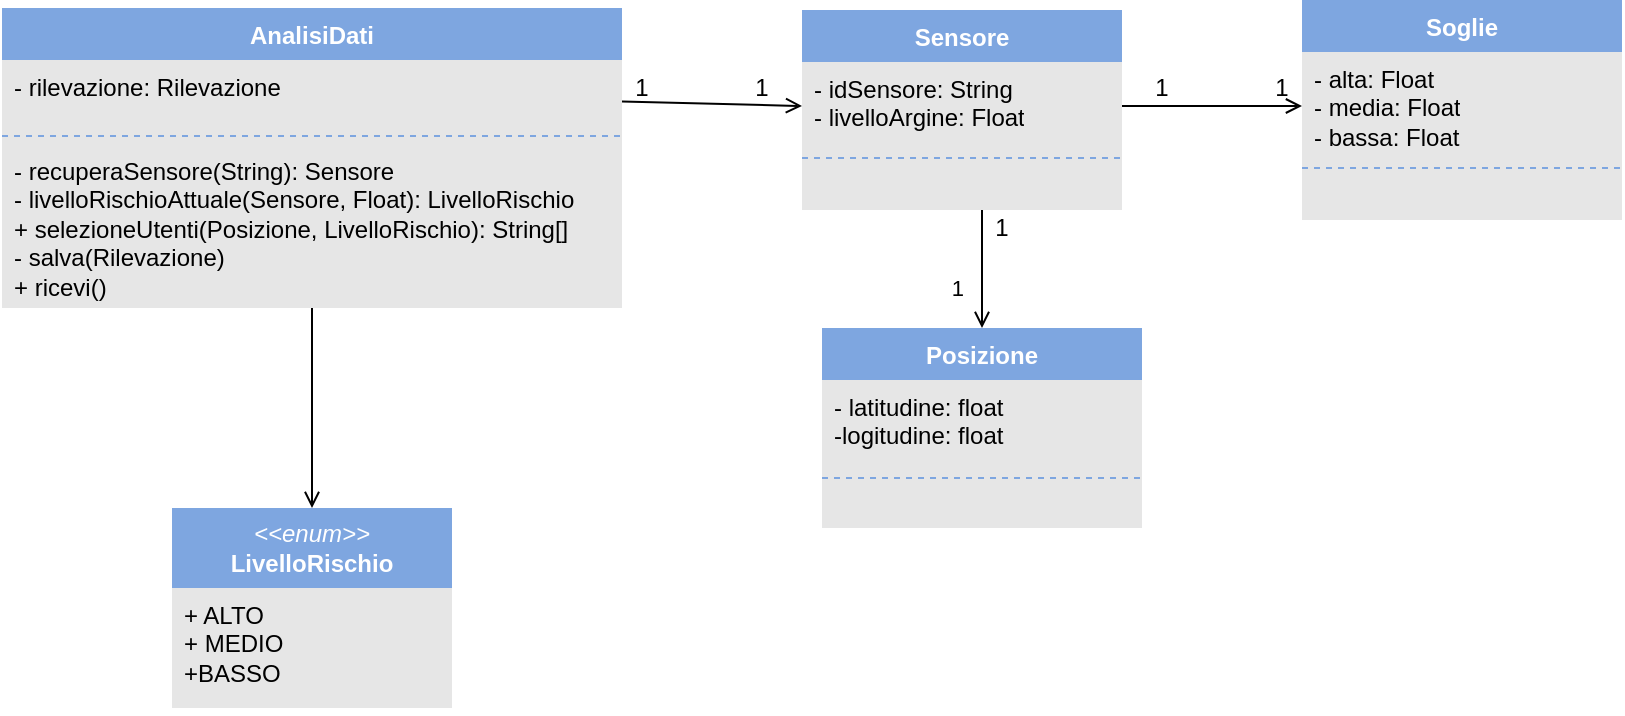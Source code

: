 <mxfile version="27.0.9">
  <diagram name="Pagina-1" id="kvsbXQLho8J0N1n9lPZK">
    <mxGraphModel dx="1042" dy="722" grid="1" gridSize="10" guides="1" tooltips="1" connect="1" arrows="1" fold="1" page="1" pageScale="1" pageWidth="827" pageHeight="1169" math="0" shadow="0">
      <root>
        <mxCell id="0" />
        <mxCell id="1" parent="0" />
        <mxCell id="aMiIsFAKn5lQdkfIerml-16" style="edgeStyle=orthogonalEdgeStyle;rounded=0;orthogonalLoop=1;jettySize=auto;html=1;entryX=0.5;entryY=0;entryDx=0;entryDy=0;endArrow=open;startFill=0;endFill=0;" parent="1" source="aMiIsFAKn5lQdkfIerml-1" target="aMiIsFAKn5lQdkfIerml-17" edge="1">
          <mxGeometry relative="1" as="geometry">
            <mxPoint x="165" y="370" as="targetPoint" />
          </mxGeometry>
        </mxCell>
        <mxCell id="aMiIsFAKn5lQdkfIerml-1" value="AnalisiDati" style="swimlane;fontStyle=1;align=center;verticalAlign=top;childLayout=stackLayout;horizontal=1;startSize=26;horizontalStack=0;resizeParent=1;resizeParentMax=0;resizeLast=0;collapsible=1;marginBottom=0;whiteSpace=wrap;html=1;fillColor=#7EA6E0;strokeColor=none;fontColor=#FFFFFF;swimlaneFillColor=#E6E6E6;" parent="1" vertex="1">
          <mxGeometry x="10" y="120" width="310" height="150" as="geometry" />
        </mxCell>
        <mxCell id="aMiIsFAKn5lQdkfIerml-2" value="- rilevazione: Rilevazione" style="text;strokeColor=none;fillColor=none;align=left;verticalAlign=top;spacingLeft=4;spacingRight=4;overflow=hidden;rotatable=0;points=[[0,0.5],[1,0.5]];portConstraint=eastwest;whiteSpace=wrap;html=1;" parent="aMiIsFAKn5lQdkfIerml-1" vertex="1">
          <mxGeometry y="26" width="310" height="34" as="geometry" />
        </mxCell>
        <mxCell id="aMiIsFAKn5lQdkfIerml-3" value="" style="line;strokeWidth=1;fillColor=none;align=left;verticalAlign=middle;spacingTop=-1;spacingLeft=3;spacingRight=3;rotatable=0;labelPosition=right;points=[];portConstraint=eastwest;strokeColor=#7EA6E0;dashed=1;" parent="aMiIsFAKn5lQdkfIerml-1" vertex="1">
          <mxGeometry y="60" width="310" height="8" as="geometry" />
        </mxCell>
        <mxCell id="aMiIsFAKn5lQdkfIerml-4" value="&lt;div&gt;- recuperaSensore(String): Sensore&lt;/div&gt;&lt;div&gt;- livelloRischioAttuale(Sensore, Float): LivelloRischio&lt;/div&gt;&lt;div&gt;+ selezioneUtenti(Posizione, LivelloRischio): String[]&lt;/div&gt;&lt;div&gt;- salva(Rilevazione)&lt;/div&gt;+ ricevi()" style="text;strokeColor=none;fillColor=none;align=left;verticalAlign=top;spacingLeft=4;spacingRight=4;overflow=hidden;rotatable=0;points=[[0,0.5],[1,0.5]];portConstraint=eastwest;whiteSpace=wrap;html=1;" parent="aMiIsFAKn5lQdkfIerml-1" vertex="1">
          <mxGeometry y="68" width="310" height="82" as="geometry" />
        </mxCell>
        <mxCell id="aMiIsFAKn5lQdkfIerml-26" style="edgeStyle=orthogonalEdgeStyle;rounded=0;orthogonalLoop=1;jettySize=auto;html=1;entryX=0.5;entryY=0;entryDx=0;entryDy=0;endArrow=open;endFill=0;" parent="1" source="aMiIsFAKn5lQdkfIerml-6" target="aMiIsFAKn5lQdkfIerml-23" edge="1">
          <mxGeometry relative="1" as="geometry">
            <Array as="points">
              <mxPoint x="500" y="240" />
              <mxPoint x="500" y="240" />
            </Array>
          </mxGeometry>
        </mxCell>
        <mxCell id="aMiIsFAKn5lQdkfIerml-6" value="Sensore" style="swimlane;fontStyle=1;align=center;verticalAlign=top;childLayout=stackLayout;horizontal=1;startSize=26;horizontalStack=0;resizeParent=1;resizeParentMax=0;resizeLast=0;collapsible=1;marginBottom=0;whiteSpace=wrap;html=1;fillColor=#7EA6E0;strokeColor=none;fontColor=#FFFFFF;swimlaneFillColor=#E6E6E6;" parent="1" vertex="1">
          <mxGeometry x="410" y="121" width="160" height="100" as="geometry" />
        </mxCell>
        <mxCell id="aMiIsFAKn5lQdkfIerml-7" value="- idSensore: String&lt;div&gt;- livelloArgine: Float&lt;/div&gt;" style="text;strokeColor=none;fillColor=none;align=left;verticalAlign=top;spacingLeft=4;spacingRight=4;overflow=hidden;rotatable=0;points=[[0,0.5],[1,0.5]];portConstraint=eastwest;whiteSpace=wrap;html=1;" parent="aMiIsFAKn5lQdkfIerml-6" vertex="1">
          <mxGeometry y="26" width="160" height="44" as="geometry" />
        </mxCell>
        <mxCell id="aMiIsFAKn5lQdkfIerml-8" value="" style="line;strokeWidth=1;fillColor=none;align=left;verticalAlign=middle;spacingTop=-1;spacingLeft=3;spacingRight=3;rotatable=0;labelPosition=right;points=[];portConstraint=eastwest;strokeColor=#7EA6E0;dashed=1;" parent="aMiIsFAKn5lQdkfIerml-6" vertex="1">
          <mxGeometry y="70" width="160" height="8" as="geometry" />
        </mxCell>
        <mxCell id="c-OvmWWnV5PSCNmriRru-1" style="line;strokeWidth=1;fillColor=none;align=left;verticalAlign=middle;spacingTop=-1;spacingLeft=3;spacingRight=3;rotatable=0;labelPosition=right;points=[];portConstraint=eastwest;strokeColor=none;dashed=1;" vertex="1" parent="aMiIsFAKn5lQdkfIerml-6">
          <mxGeometry y="78" width="160" height="22" as="geometry" />
        </mxCell>
        <mxCell id="aMiIsFAKn5lQdkfIerml-9" value="Soglie" style="swimlane;fontStyle=1;align=center;verticalAlign=top;childLayout=stackLayout;horizontal=1;startSize=26;horizontalStack=0;resizeParent=1;resizeParentMax=0;resizeLast=0;collapsible=1;marginBottom=0;whiteSpace=wrap;html=1;fillColor=#7EA6E0;strokeColor=none;fontColor=#FFFFFF;swimlaneFillColor=#E6E6E6;" parent="1" vertex="1">
          <mxGeometry x="660" y="116" width="160" height="110" as="geometry" />
        </mxCell>
        <mxCell id="aMiIsFAKn5lQdkfIerml-10" value="- alta: Float&lt;div&gt;- media: Float&lt;/div&gt;&lt;div&gt;- bassa: Float&lt;/div&gt;" style="text;strokeColor=none;fillColor=none;align=left;verticalAlign=top;spacingLeft=4;spacingRight=4;overflow=hidden;rotatable=0;points=[[0,0.5],[1,0.5]];portConstraint=eastwest;whiteSpace=wrap;html=1;" parent="aMiIsFAKn5lQdkfIerml-9" vertex="1">
          <mxGeometry y="26" width="160" height="54" as="geometry" />
        </mxCell>
        <mxCell id="aMiIsFAKn5lQdkfIerml-11" value="" style="line;strokeWidth=1;fillColor=none;align=left;verticalAlign=middle;spacingTop=-1;spacingLeft=3;spacingRight=3;rotatable=0;labelPosition=right;points=[];portConstraint=eastwest;strokeColor=#7EA6E0;dashed=1;" parent="aMiIsFAKn5lQdkfIerml-9" vertex="1">
          <mxGeometry y="80" width="160" height="8" as="geometry" />
        </mxCell>
        <mxCell id="c-OvmWWnV5PSCNmriRru-3" style="line;strokeWidth=1;fillColor=none;align=left;verticalAlign=middle;spacingTop=-1;spacingLeft=3;spacingRight=3;rotatable=0;labelPosition=right;points=[];portConstraint=eastwest;strokeColor=none;dashed=1;" vertex="1" parent="aMiIsFAKn5lQdkfIerml-9">
          <mxGeometry y="88" width="160" height="22" as="geometry" />
        </mxCell>
        <mxCell id="aMiIsFAKn5lQdkfIerml-12" style="edgeStyle=orthogonalEdgeStyle;rounded=0;orthogonalLoop=1;jettySize=auto;html=1;entryX=0;entryY=0.5;entryDx=0;entryDy=0;endArrow=open;startFill=0;endFill=0;" parent="1" source="aMiIsFAKn5lQdkfIerml-7" target="aMiIsFAKn5lQdkfIerml-10" edge="1">
          <mxGeometry relative="1" as="geometry">
            <mxPoint x="610" y="169" as="targetPoint" />
          </mxGeometry>
        </mxCell>
        <mxCell id="aMiIsFAKn5lQdkfIerml-13" value="1" style="text;strokeColor=none;align=center;fillColor=none;html=1;verticalAlign=middle;whiteSpace=wrap;rounded=0;" parent="1" vertex="1">
          <mxGeometry x="380" y="150" width="20" height="20" as="geometry" />
        </mxCell>
        <mxCell id="aMiIsFAKn5lQdkfIerml-14" value="1" style="text;strokeColor=none;align=center;fillColor=none;html=1;verticalAlign=middle;whiteSpace=wrap;rounded=0;" parent="1" vertex="1">
          <mxGeometry x="580" y="150" width="20" height="20" as="geometry" />
        </mxCell>
        <mxCell id="aMiIsFAKn5lQdkfIerml-15" value="1" style="text;strokeColor=none;align=center;fillColor=none;html=1;verticalAlign=middle;whiteSpace=wrap;rounded=0;" parent="1" vertex="1">
          <mxGeometry x="640" y="150" width="20" height="20" as="geometry" />
        </mxCell>
        <mxCell id="aMiIsFAKn5lQdkfIerml-5" style="rounded=0;orthogonalLoop=1;jettySize=auto;html=1;endArrow=open;startFill=0;endFill=0;entryX=0;entryY=0.5;entryDx=0;entryDy=0;" parent="1" source="aMiIsFAKn5lQdkfIerml-2" target="aMiIsFAKn5lQdkfIerml-7" edge="1">
          <mxGeometry relative="1" as="geometry">
            <mxPoint x="400" y="190" as="targetPoint" />
          </mxGeometry>
        </mxCell>
        <mxCell id="aMiIsFAKn5lQdkfIerml-17" value="&lt;i&gt;&amp;lt;&amp;lt;enum&amp;gt;&amp;gt;&lt;/i&gt;&lt;div&gt;&lt;b&gt;LivelloRischio&lt;/b&gt;&lt;/div&gt;" style="swimlane;fontStyle=0;childLayout=stackLayout;horizontal=1;startSize=40;fillColor=#7EA6E0;horizontalStack=0;resizeParent=1;resizeParentMax=0;resizeLast=0;collapsible=1;marginBottom=0;whiteSpace=wrap;html=1;strokeColor=none;fontColor=#FFFFFF;swimlaneFillColor=#E6E6E6;" parent="1" vertex="1">
          <mxGeometry x="95" y="370" width="140" height="100" as="geometry" />
        </mxCell>
        <mxCell id="aMiIsFAKn5lQdkfIerml-18" value="+ ALTO&lt;div&gt;+ MEDIO&lt;/div&gt;&lt;div&gt;+BASSO&lt;/div&gt;" style="text;strokeColor=none;fillColor=none;align=left;verticalAlign=top;spacingLeft=4;spacingRight=4;overflow=hidden;rotatable=0;points=[[0,0.5],[1,0.5]];portConstraint=eastwest;whiteSpace=wrap;html=1;" parent="aMiIsFAKn5lQdkfIerml-17" vertex="1">
          <mxGeometry y="40" width="140" height="60" as="geometry" />
        </mxCell>
        <mxCell id="aMiIsFAKn5lQdkfIerml-19" value="1" style="text;strokeColor=none;align=center;fillColor=none;html=1;verticalAlign=middle;whiteSpace=wrap;rounded=0;" parent="1" vertex="1">
          <mxGeometry x="320" y="150" width="20" height="20" as="geometry" />
        </mxCell>
        <mxCell id="aMiIsFAKn5lQdkfIerml-22" value="1" style="edgeLabel;resizable=0;html=1;align=right;verticalAlign=bottom;" parent="1" connectable="0" vertex="1">
          <mxGeometry x="420" y="330" as="geometry">
            <mxPoint x="71" y="-62" as="offset" />
          </mxGeometry>
        </mxCell>
        <mxCell id="aMiIsFAKn5lQdkfIerml-23" value="Posizione" style="swimlane;fontStyle=1;align=center;verticalAlign=top;childLayout=stackLayout;horizontal=1;startSize=26;horizontalStack=0;resizeParent=1;resizeParentMax=0;resizeLast=0;collapsible=1;marginBottom=0;whiteSpace=wrap;html=1;fillColor=#7EA6E0;strokeColor=none;fontColor=#FFFFFF;swimlaneFillColor=#E6E6E6;" parent="1" vertex="1">
          <mxGeometry x="420" y="280" width="160" height="100" as="geometry" />
        </mxCell>
        <mxCell id="aMiIsFAKn5lQdkfIerml-24" value="- latitudine: float&lt;div&gt;-logitudine: float&lt;/div&gt;" style="text;strokeColor=none;fillColor=none;align=left;verticalAlign=top;spacingLeft=4;spacingRight=4;overflow=hidden;rotatable=0;points=[[0,0.5],[1,0.5]];portConstraint=eastwest;whiteSpace=wrap;html=1;" parent="aMiIsFAKn5lQdkfIerml-23" vertex="1">
          <mxGeometry y="26" width="160" height="44" as="geometry" />
        </mxCell>
        <mxCell id="aMiIsFAKn5lQdkfIerml-25" value="" style="line;strokeWidth=1;fillColor=none;align=left;verticalAlign=middle;spacingTop=-1;spacingLeft=3;spacingRight=3;rotatable=0;labelPosition=right;points=[];portConstraint=eastwest;strokeColor=#7EA6E0;dashed=1;" parent="aMiIsFAKn5lQdkfIerml-23" vertex="1">
          <mxGeometry y="70" width="160" height="10" as="geometry" />
        </mxCell>
        <mxCell id="c-OvmWWnV5PSCNmriRru-4" style="line;strokeWidth=1;fillColor=none;align=left;verticalAlign=middle;spacingTop=-1;spacingLeft=3;spacingRight=3;rotatable=0;labelPosition=right;points=[];portConstraint=eastwest;strokeColor=none;dashed=1;" vertex="1" parent="aMiIsFAKn5lQdkfIerml-23">
          <mxGeometry y="80" width="160" height="20" as="geometry" />
        </mxCell>
        <mxCell id="aMiIsFAKn5lQdkfIerml-27" value="1" style="text;strokeColor=none;align=center;fillColor=none;html=1;verticalAlign=middle;whiteSpace=wrap;rounded=0;" parent="1" vertex="1">
          <mxGeometry x="500" y="220" width="20" height="20" as="geometry" />
        </mxCell>
      </root>
    </mxGraphModel>
  </diagram>
</mxfile>
